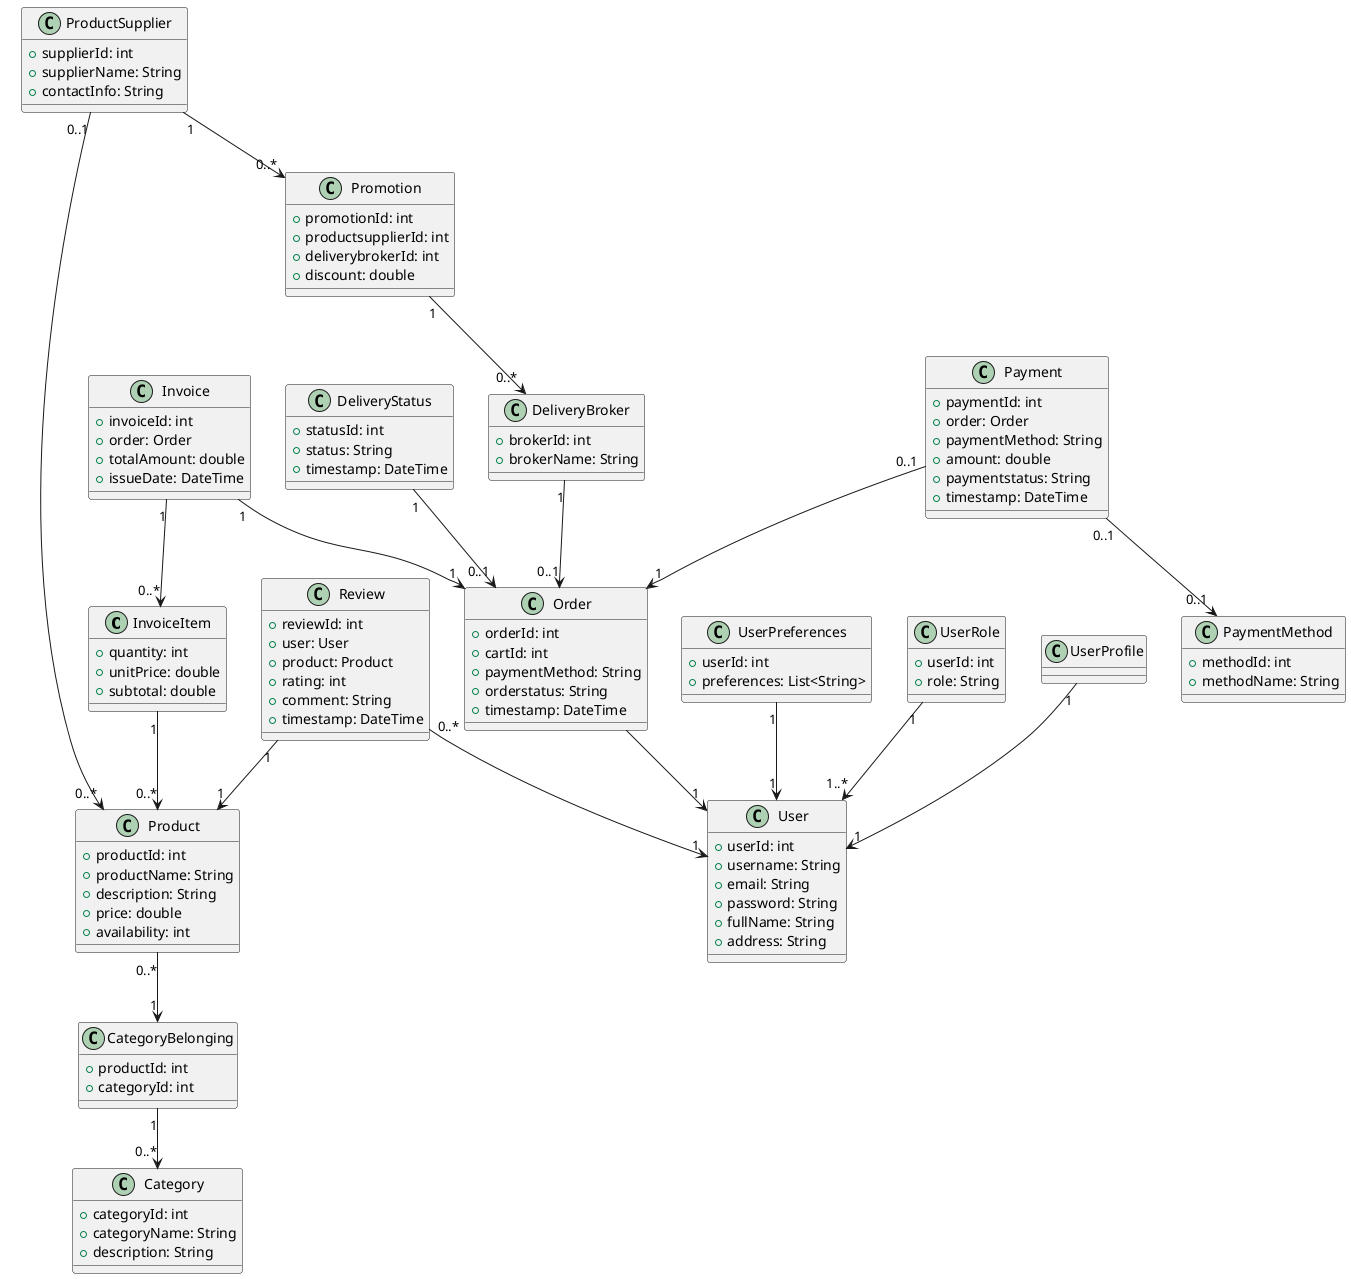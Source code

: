 @startuml



class InvoiceItem {
  + quantity: int
  + unitPrice: double
  + subtotal: double
}

class Invoice {
  + invoiceId: int
  + order: Order
  + totalAmount: double
  + issueDate: DateTime
}

class Order {
  + orderId: int
  + cartId: int
  + paymentMethod: String
  + orderstatus: String
  + timestamp: DateTime
}

class Payment {
  + paymentId: int
  + order: Order
  + paymentMethod: String
  + amount: double
  + paymentstatus: String
  + timestamp: DateTime
}

class PaymentMethod {
  + methodId: int
  + methodName: String
}

class Product {
  + productId: int
  + productName: String
  + description: String
  + price: double
  + availability: int
}

class Category {
  + categoryId: int
  + categoryName: String
  + description: String
}

class Review {
  + reviewId: int
  + user: User
  + product: Product
  + rating: int
  + comment: String
  + timestamp: DateTime
}

class DeliveryBroker {
  + brokerId: int
  + brokerName: String
}

class DeliveryStatus {
  + statusId: int
  + status: String
  + timestamp: DateTime
}

class ProductSupplier {
  + supplierId: int
  + supplierName: String
  + contactInfo: String
}


class UserPreferences {
  + userId: int
  + preferences: List<String>
}

class UserRole {
  + userId: int
  + role: String
}

class User {
  + userId: int
  + username: String
  + email: String
  + password: String
  + fullName: String
  + address: String
}

class Promotion {
  + promotionId: int
  + productsupplierId: int
  + deliverybrokerId: int
  + discount: double
}
class CategoryBelonging {
  + productId: int
  + categoryId: int
}


Order --> "1" User
Invoice "1" --> "0..*" InvoiceItem
Invoice "1" --> "1" Order
Payment "0..1" --> "0..1" PaymentMethod
Payment "0..1" --> "1" Order
Product "0..*" --> "1" CategoryBelonging
CategoryBelonging "1" --> "0..*" Category
Review "0..*" --> "1" User
Review "1" --> "1" Product
UserProfile "1" --> "1" User
UserPreferences "1" --> "1" User
UserRole "1" --> "1..*" User
DeliveryStatus "1" --> "0..1" Order
DeliveryBroker "1" --> "0..1" Order
ProductSupplier "1" --> "0..*" Promotion
Promotion "1" --> "0..*" DeliveryBroker 
ProductSupplier "0..1" --> "0..*" Product
InvoiceItem "1" --> "0..*" Product

@enduml

